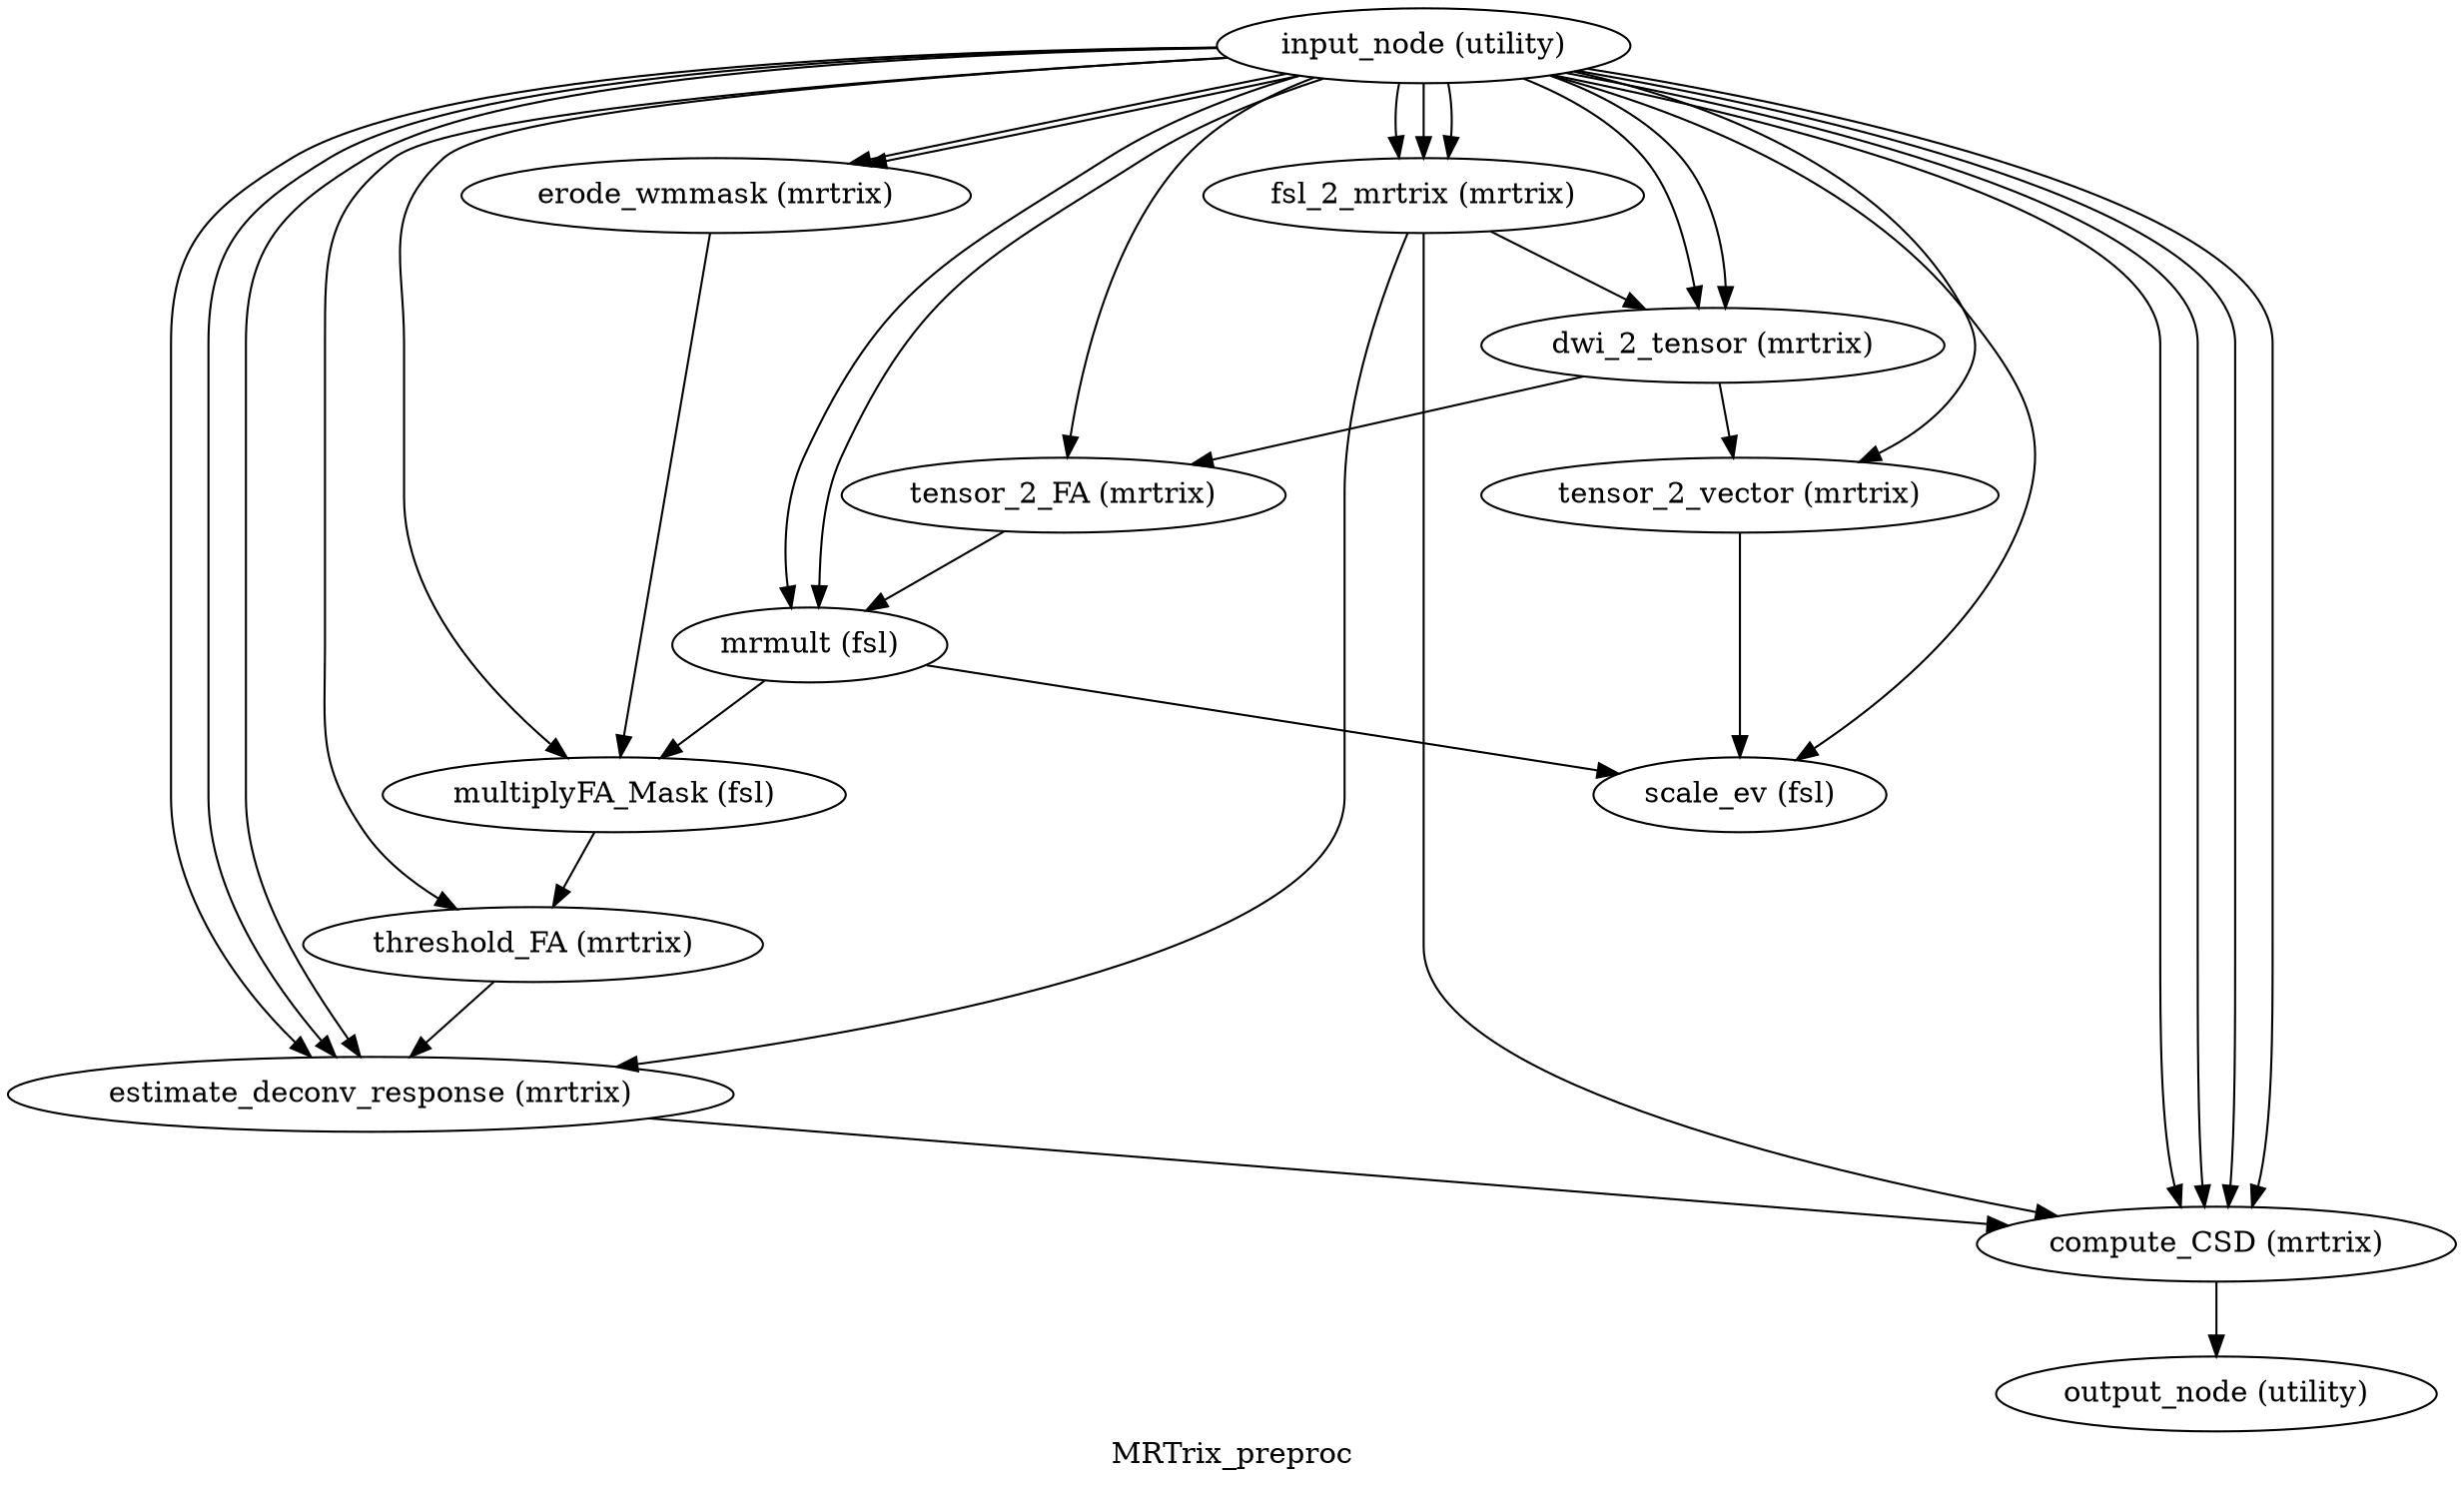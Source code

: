 digraph MRTrix_preproc{
  label="MRTrix_preproc";
  MRTrix_preproc_input_node[label="input_node (utility)"];
  MRTrix_preproc_fsl_2_mrtrix[label="fsl_2_mrtrix (mrtrix)"];
  MRTrix_preproc_dwi_2_tensor[label="dwi_2_tensor (mrtrix)"];
  MRTrix_preproc_tensor_2_vector[label="tensor_2_vector (mrtrix)"];
  MRTrix_preproc_tensor_2_FA[label="tensor_2_FA (mrtrix)"];
  MRTrix_preproc_mrmult[label="mrmult (fsl)"];
  MRTrix_preproc_scale_ev[label="scale_ev (fsl)"];
  MRTrix_preproc_erode_wmmask[label="erode_wmmask (mrtrix)"];
  MRTrix_preproc_multiplyFA_Mask[label="multiplyFA_Mask (fsl)"];
  MRTrix_preproc_threshold_FA[label="threshold_FA (mrtrix)"];
  MRTrix_preproc_estimate_deconv_response[label="estimate_deconv_response (mrtrix)"];
  MRTrix_preproc_compute_CSD[label="compute_CSD (mrtrix)"];
  MRTrix_preproc_output_node[label="output_node (utility)"];
  MRTrix_preproc_input_node -> MRTrix_preproc_estimate_deconv_response;
  MRTrix_preproc_input_node -> MRTrix_preproc_estimate_deconv_response;
  MRTrix_preproc_input_node -> MRTrix_preproc_estimate_deconv_response;
  MRTrix_preproc_input_node -> MRTrix_preproc_multiplyFA_Mask;
  MRTrix_preproc_input_node -> MRTrix_preproc_threshold_FA;
  MRTrix_preproc_input_node -> MRTrix_preproc_erode_wmmask;
  MRTrix_preproc_input_node -> MRTrix_preproc_erode_wmmask;
  MRTrix_preproc_input_node -> MRTrix_preproc_mrmult;
  MRTrix_preproc_input_node -> MRTrix_preproc_mrmult;
  MRTrix_preproc_input_node -> MRTrix_preproc_tensor_2_FA;
  MRTrix_preproc_input_node -> MRTrix_preproc_tensor_2_vector;
  MRTrix_preproc_input_node -> MRTrix_preproc_fsl_2_mrtrix;
  MRTrix_preproc_input_node -> MRTrix_preproc_fsl_2_mrtrix;
  MRTrix_preproc_input_node -> MRTrix_preproc_fsl_2_mrtrix;
  MRTrix_preproc_input_node -> MRTrix_preproc_compute_CSD;
  MRTrix_preproc_input_node -> MRTrix_preproc_compute_CSD;
  MRTrix_preproc_input_node -> MRTrix_preproc_compute_CSD;
  MRTrix_preproc_input_node -> MRTrix_preproc_compute_CSD;
  MRTrix_preproc_input_node -> MRTrix_preproc_scale_ev;
  MRTrix_preproc_input_node -> MRTrix_preproc_dwi_2_tensor;
  MRTrix_preproc_input_node -> MRTrix_preproc_dwi_2_tensor;
  MRTrix_preproc_fsl_2_mrtrix -> MRTrix_preproc_estimate_deconv_response;
  MRTrix_preproc_fsl_2_mrtrix -> MRTrix_preproc_dwi_2_tensor;
  MRTrix_preproc_fsl_2_mrtrix -> MRTrix_preproc_compute_CSD;
  MRTrix_preproc_dwi_2_tensor -> MRTrix_preproc_tensor_2_FA;
  MRTrix_preproc_dwi_2_tensor -> MRTrix_preproc_tensor_2_vector;
  MRTrix_preproc_tensor_2_vector -> MRTrix_preproc_scale_ev;
  MRTrix_preproc_tensor_2_FA -> MRTrix_preproc_mrmult;
  MRTrix_preproc_mrmult -> MRTrix_preproc_scale_ev;
  MRTrix_preproc_mrmult -> MRTrix_preproc_multiplyFA_Mask;
  MRTrix_preproc_erode_wmmask -> MRTrix_preproc_multiplyFA_Mask;
  MRTrix_preproc_multiplyFA_Mask -> MRTrix_preproc_threshold_FA;
  MRTrix_preproc_threshold_FA -> MRTrix_preproc_estimate_deconv_response;
  MRTrix_preproc_estimate_deconv_response -> MRTrix_preproc_compute_CSD;
  MRTrix_preproc_compute_CSD -> MRTrix_preproc_output_node;
}